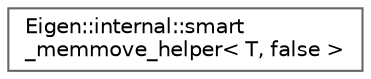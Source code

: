 digraph "类继承关系图"
{
 // LATEX_PDF_SIZE
  bgcolor="transparent";
  edge [fontname=Helvetica,fontsize=10,labelfontname=Helvetica,labelfontsize=10];
  node [fontname=Helvetica,fontsize=10,shape=box,height=0.2,width=0.4];
  rankdir="LR";
  Node0 [id="Node000000",label="Eigen::internal::smart\l_memmove_helper\< T, false \>",height=0.2,width=0.4,color="grey40", fillcolor="white", style="filled",URL="$struct_eigen_1_1internal_1_1smart__memmove__helper_3_01_t_00_01false_01_4.html",tooltip=" "];
}
